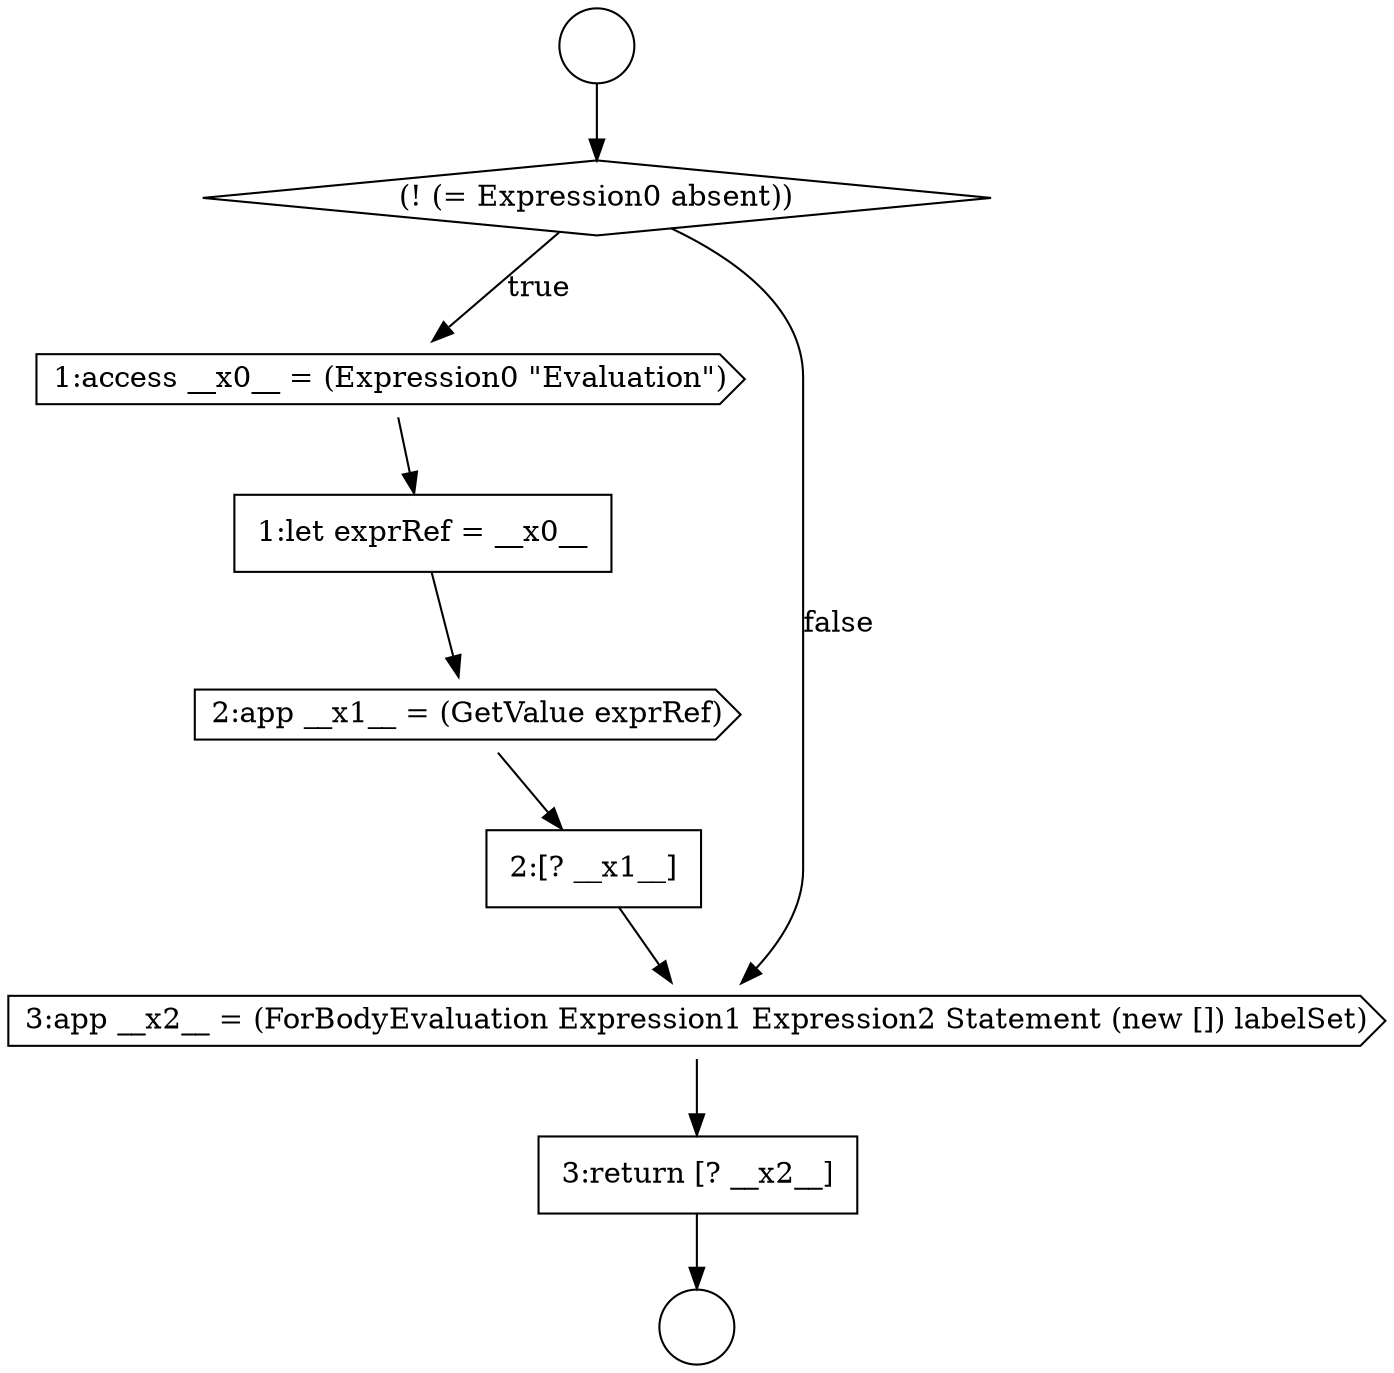 digraph {
  node6463 [shape=circle label=" " color="black" fillcolor="white" style=filled]
  node6466 [shape=cds, label=<<font color="black">1:access __x0__ = (Expression0 &quot;Evaluation&quot;)</font>> color="black" fillcolor="white" style=filled]
  node6470 [shape=cds, label=<<font color="black">3:app __x2__ = (ForBodyEvaluation Expression1 Expression2 Statement (new []) labelSet)</font>> color="black" fillcolor="white" style=filled]
  node6464 [shape=circle label=" " color="black" fillcolor="white" style=filled]
  node6465 [shape=diamond, label=<<font color="black">(! (= Expression0 absent))</font>> color="black" fillcolor="white" style=filled]
  node6469 [shape=none, margin=0, label=<<font color="black">
    <table border="0" cellborder="1" cellspacing="0" cellpadding="10">
      <tr><td align="left">2:[? __x1__]</td></tr>
    </table>
  </font>> color="black" fillcolor="white" style=filled]
  node6468 [shape=cds, label=<<font color="black">2:app __x1__ = (GetValue exprRef)</font>> color="black" fillcolor="white" style=filled]
  node6467 [shape=none, margin=0, label=<<font color="black">
    <table border="0" cellborder="1" cellspacing="0" cellpadding="10">
      <tr><td align="left">1:let exprRef = __x0__</td></tr>
    </table>
  </font>> color="black" fillcolor="white" style=filled]
  node6471 [shape=none, margin=0, label=<<font color="black">
    <table border="0" cellborder="1" cellspacing="0" cellpadding="10">
      <tr><td align="left">3:return [? __x2__]</td></tr>
    </table>
  </font>> color="black" fillcolor="white" style=filled]
  node6463 -> node6465 [ color="black"]
  node6467 -> node6468 [ color="black"]
  node6471 -> node6464 [ color="black"]
  node6468 -> node6469 [ color="black"]
  node6465 -> node6466 [label=<<font color="black">true</font>> color="black"]
  node6465 -> node6470 [label=<<font color="black">false</font>> color="black"]
  node6466 -> node6467 [ color="black"]
  node6469 -> node6470 [ color="black"]
  node6470 -> node6471 [ color="black"]
}
